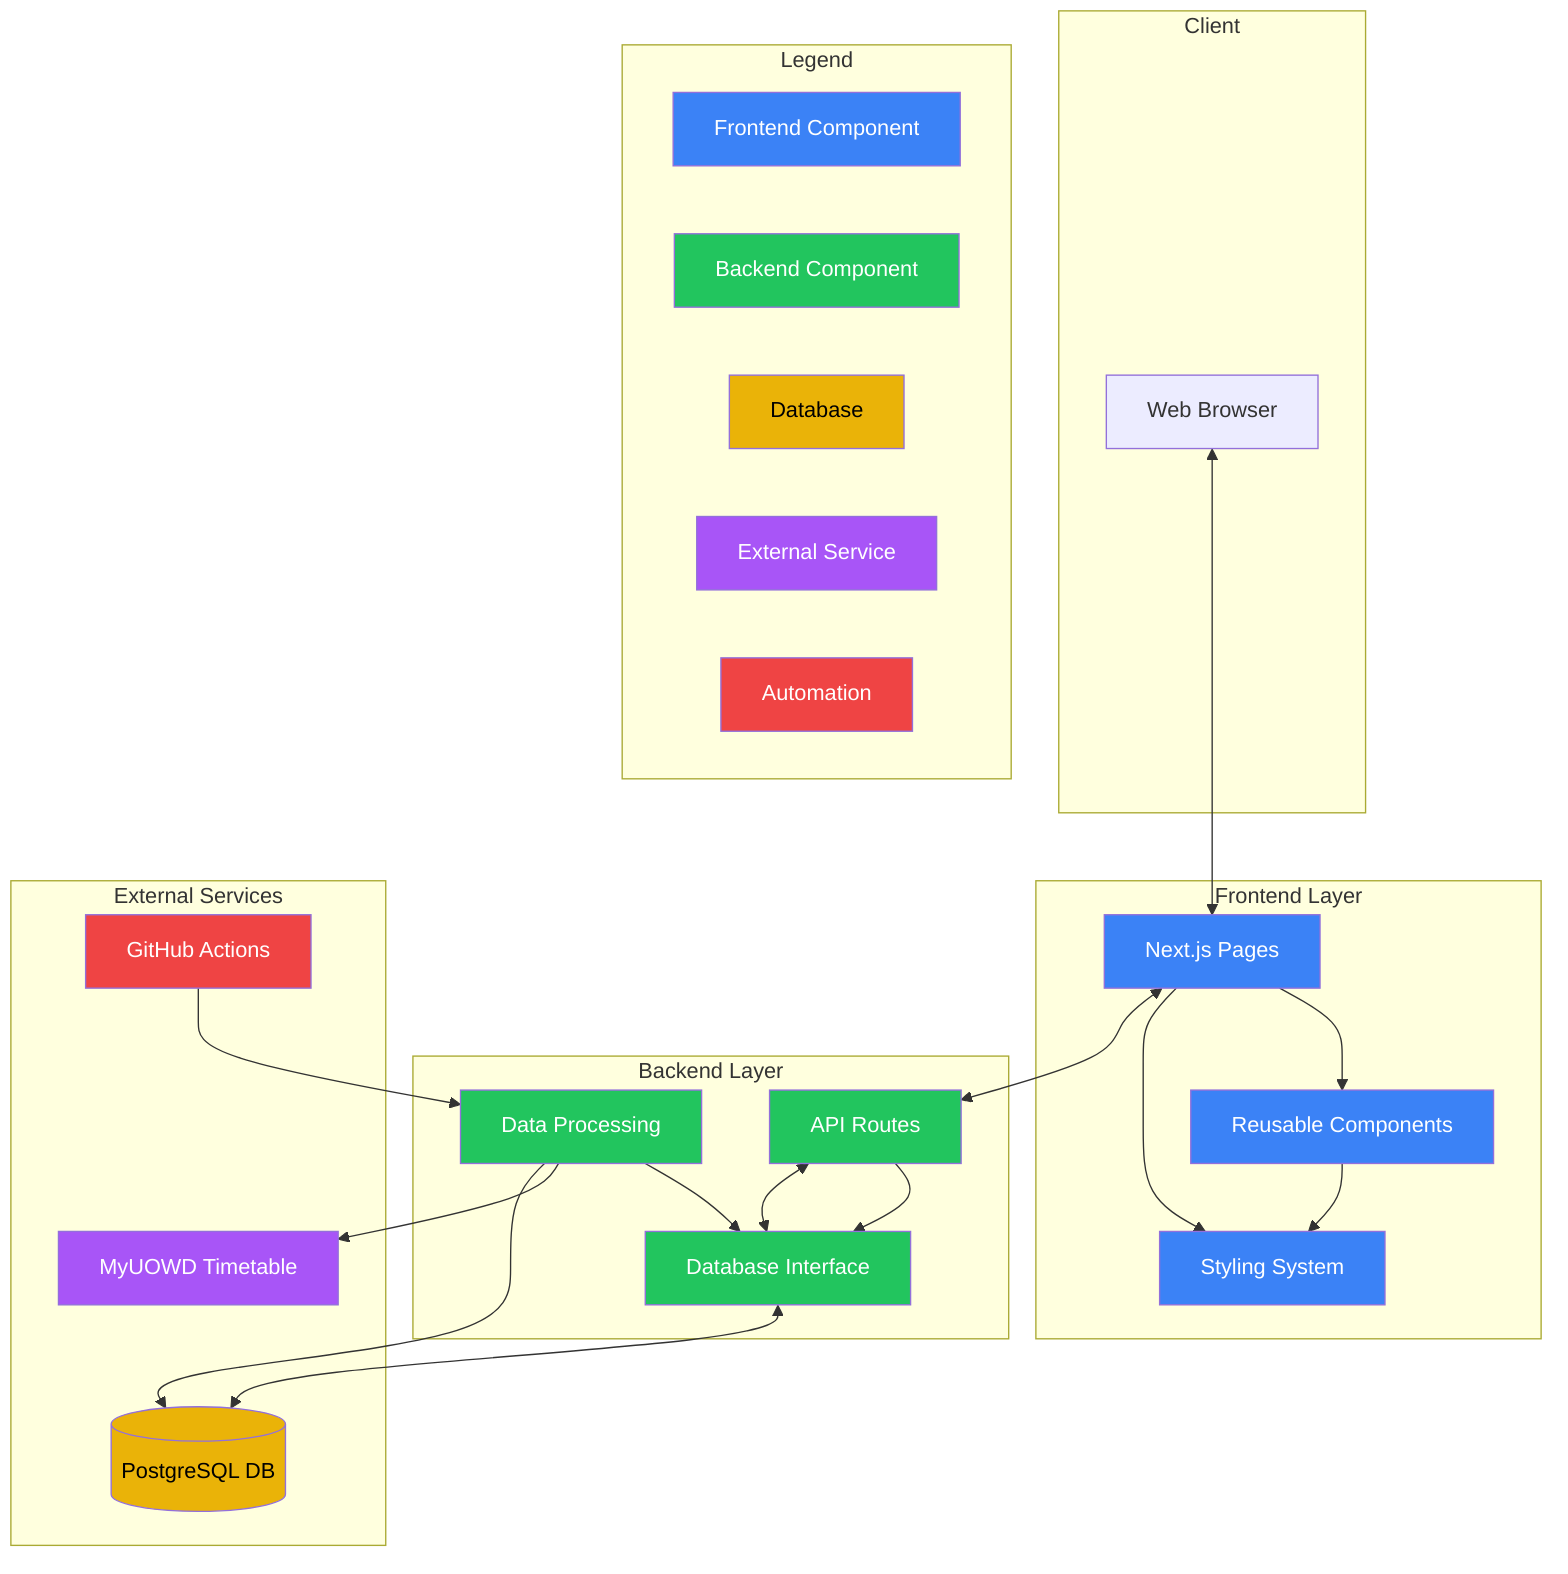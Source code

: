 %% https://gitdiagram.com/

graph TB
    subgraph Client
        Browser["Web Browser"]
    end

    subgraph Frontend["Frontend Layer"]
        direction TB
        Pages["Next.js Pages"]:::frontend
        Components["Reusable Components"]:::frontend
        Styles["Styling System"]:::frontend

        Pages --> Components
        Pages --> Styles
        Components --> Styles
    end

    subgraph Backend["Backend Layer"]
        direction TB
        API["API Routes"]:::backend
        DBInterface["Database Interface"]:::backend
        Processing["Data Processing"]:::backend

        API --> DBInterface
        Processing --> DBInterface
    end

    subgraph External["External Services"]
        direction TB
        DB[(PostgreSQL DB)]:::database
        MyUOWD["MyUOWD Timetable"]:::external
        GHActions["GitHub Actions"]:::automation
    end

    Browser <--> Pages
    Pages <--> API
    API <--> DBInterface
    DBInterface <--> DB
    GHActions --> Processing
    Processing --> MyUOWD
    Processing --> DB

    %% Component Mappings
    click Pages "https://github.com/tahayparker/findmyprof/tree/main/src/pages/"
    click Components "https://github.com/tahayparker/findmyprof/tree/main/src/components/"
    click Styles "https://github.com/tahayparker/findmyprof/blob/main/src/styles/globals.css"
    click API "https://github.com/tahayparker/findmyprof/tree/main/src/pages/api/"
    click DBInterface "https://github.com/tahayparker/findmyprof/blob/main/src/lib/db.ts"
    click Processing "https://github.com/tahayparker/findmyprof/tree/main/scripts/"
    click GHActions "https://github.com/tahayparker/findmyprof/blob/main/.github/workflows/update-timetable.yml"

    %% Styling Classes
    classDef frontend fill:#3b82f6,color:#fff
    classDef backend fill:#22c55e,color:#fff
    classDef database fill:#eab308,color:#000
    classDef external fill:#a855f7,color:#fff
    classDef automation fill:#ef4444,color:#fff

    %% Legend
    subgraph Legend
        Frontend_L["Frontend Component"]:::frontend
        Backend_L["Backend Component"]:::backend
        Database_L["Database"]:::database
        External_L["External Service"]:::external
        Automation_L["Automation"]:::automation
    end